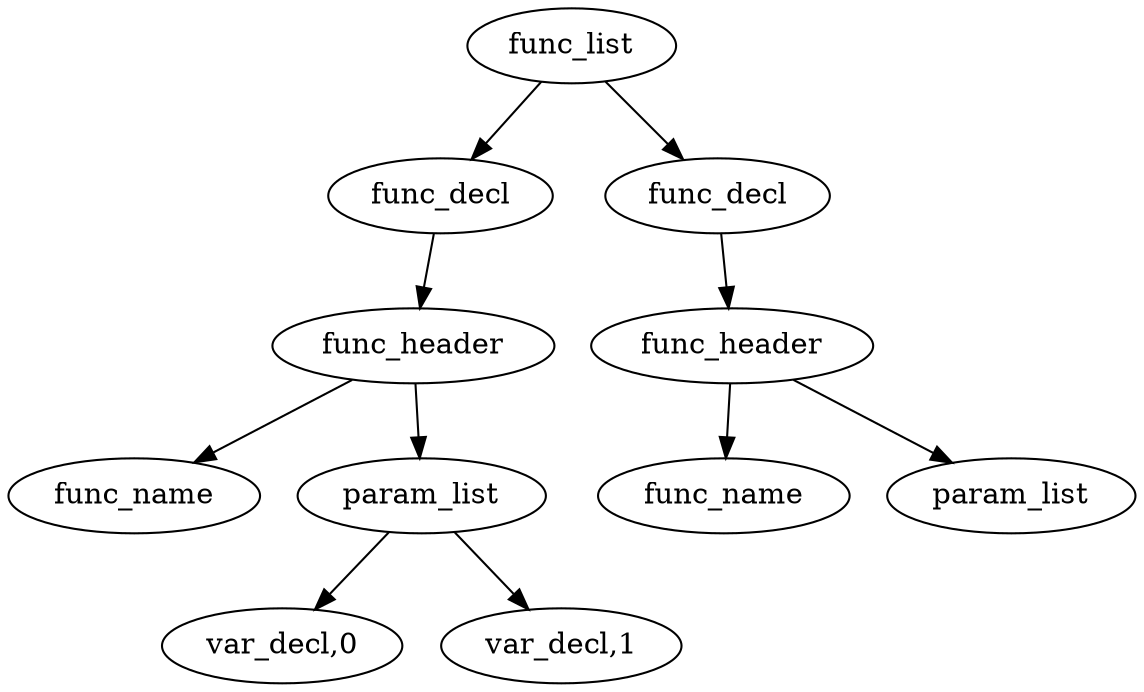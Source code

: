 digraph {
graph [ordering="out"];
node0[label="func_list"];
node1[label="func_decl"];
node2[label="func_header"];
node3[label="func_name"];
node2 -> node3;
node4[label="param_list"];
node5[label="var_decl,0"];
node4 -> node5;
node6[label="var_decl,1"];
node4 -> node6;
node2 -> node4;
node1 -> node2;
node0 -> node1;
node7[label="func_decl"];
node8[label="func_header"];
node9[label="func_name"];
node8 -> node9;
node10[label="param_list"];
node8 -> node10;
node7 -> node8;
node0 -> node7;
}
